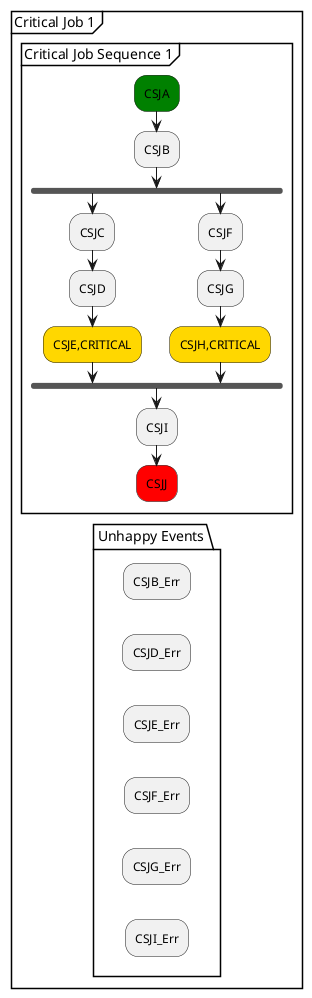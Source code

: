 @startuml
partition "Critical Job 1" {
    group "Critical Job Sequence 1"
        #green:CSJA;
        :CSJB;
        fork
            :CSJC;
            :CSJD;
            #gold:CSJE,CRITICAL;
        fork again
            :CSJF;
            :CSJG;
            #gold:CSJH,CRITICAL;
        end fork
        :CSJI;
        #red:CSJJ;
        detach
    end group
    package "Unhappy Events" {
      :CSJB_Err;
      kill
      :CSJD_Err;
      kill
      :CSJE_Err;
      kill
      :CSJF_Err;
      kill
      :CSJG_Err;
      kill
      :CSJI_Err;
      kill    
    }
}
@enduml